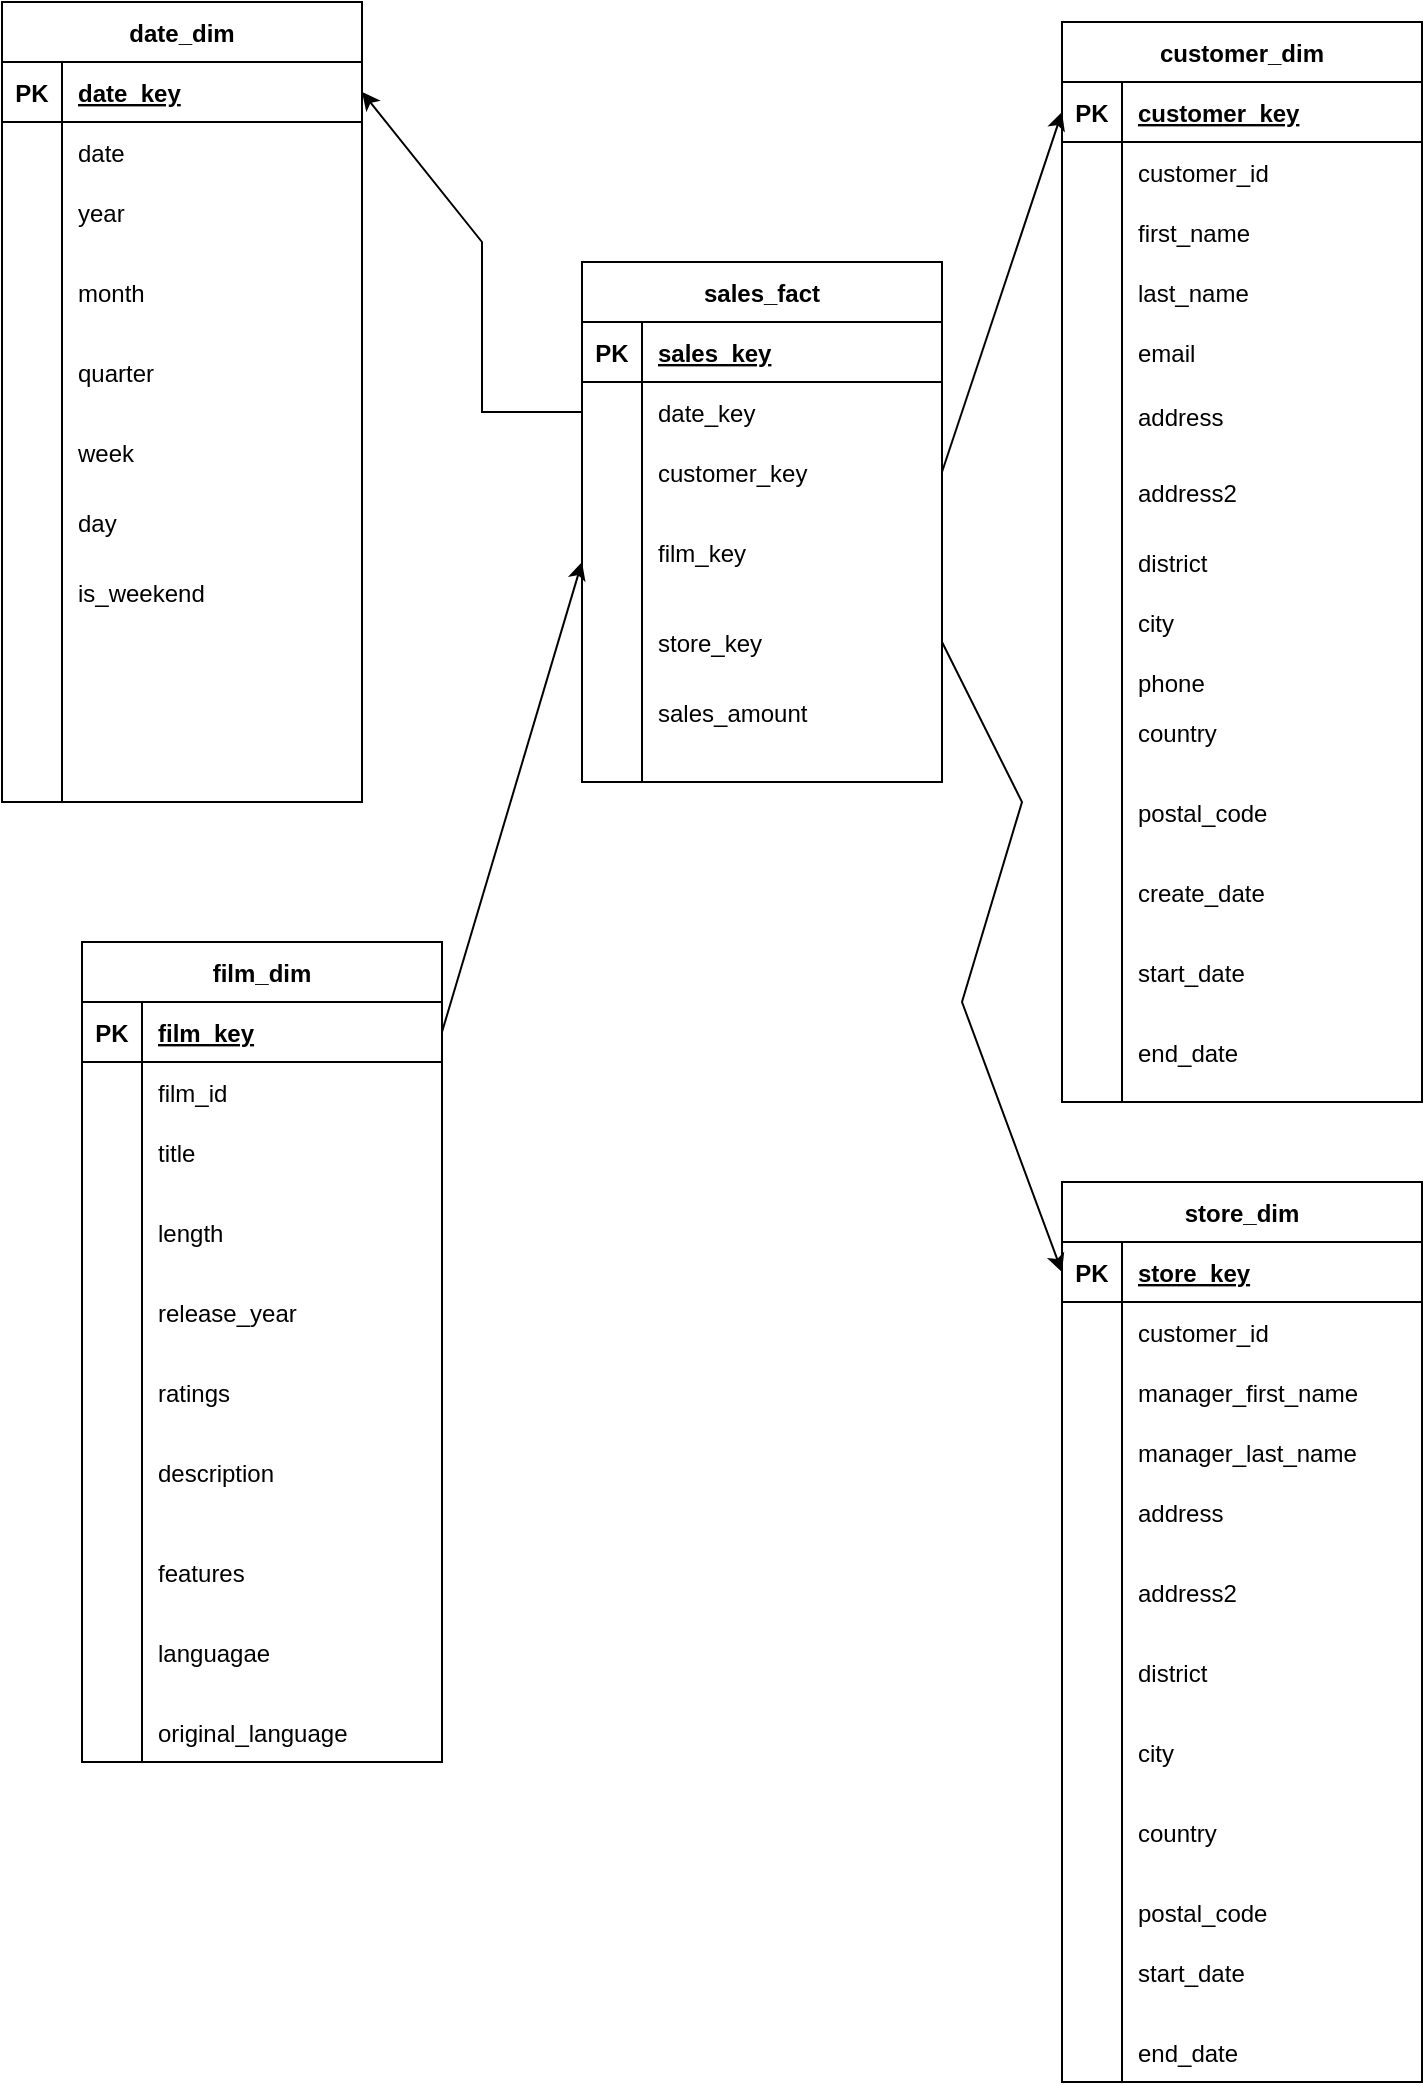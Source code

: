 <mxfile version="16.4.5" type="device"><diagram id="9Y5max2VzFzfJy3oanhc" name="Page-1"><mxGraphModel dx="865" dy="456" grid="1" gridSize="10" guides="1" tooltips="1" connect="1" arrows="1" fold="1" page="1" pageScale="1" pageWidth="850" pageHeight="1100" math="0" shadow="0"><root><mxCell id="0"/><mxCell id="1" parent="0"/><mxCell id="chhJceqfkgniz0hY3S4p-1" value="sales_fact" style="shape=table;startSize=30;container=1;collapsible=1;childLayout=tableLayout;fixedRows=1;rowLines=0;fontStyle=1;align=center;resizeLast=1;" vertex="1" parent="1"><mxGeometry x="330" y="170" width="180" height="260" as="geometry"/></mxCell><mxCell id="chhJceqfkgniz0hY3S4p-2" value="" style="shape=tableRow;horizontal=0;startSize=0;swimlaneHead=0;swimlaneBody=0;fillColor=none;collapsible=0;dropTarget=0;points=[[0,0.5],[1,0.5]];portConstraint=eastwest;top=0;left=0;right=0;bottom=1;" vertex="1" parent="chhJceqfkgniz0hY3S4p-1"><mxGeometry y="30" width="180" height="30" as="geometry"/></mxCell><mxCell id="chhJceqfkgniz0hY3S4p-3" value="PK" style="shape=partialRectangle;connectable=0;fillColor=none;top=0;left=0;bottom=0;right=0;fontStyle=1;overflow=hidden;" vertex="1" parent="chhJceqfkgniz0hY3S4p-2"><mxGeometry width="30" height="30" as="geometry"><mxRectangle width="30" height="30" as="alternateBounds"/></mxGeometry></mxCell><mxCell id="chhJceqfkgniz0hY3S4p-4" value="sales_key" style="shape=partialRectangle;connectable=0;fillColor=none;top=0;left=0;bottom=0;right=0;align=left;spacingLeft=6;fontStyle=5;overflow=hidden;" vertex="1" parent="chhJceqfkgniz0hY3S4p-2"><mxGeometry x="30" width="150" height="30" as="geometry"><mxRectangle width="150" height="30" as="alternateBounds"/></mxGeometry></mxCell><mxCell id="chhJceqfkgniz0hY3S4p-5" value="" style="shape=tableRow;horizontal=0;startSize=0;swimlaneHead=0;swimlaneBody=0;fillColor=none;collapsible=0;dropTarget=0;points=[[0,0.5],[1,0.5]];portConstraint=eastwest;top=0;left=0;right=0;bottom=0;" vertex="1" parent="chhJceqfkgniz0hY3S4p-1"><mxGeometry y="60" width="180" height="30" as="geometry"/></mxCell><mxCell id="chhJceqfkgniz0hY3S4p-6" value="" style="shape=partialRectangle;connectable=0;fillColor=none;top=0;left=0;bottom=0;right=0;editable=1;overflow=hidden;" vertex="1" parent="chhJceqfkgniz0hY3S4p-5"><mxGeometry width="30" height="30" as="geometry"><mxRectangle width="30" height="30" as="alternateBounds"/></mxGeometry></mxCell><mxCell id="chhJceqfkgniz0hY3S4p-7" value="date_key" style="shape=partialRectangle;connectable=0;fillColor=none;top=0;left=0;bottom=0;right=0;align=left;spacingLeft=6;overflow=hidden;" vertex="1" parent="chhJceqfkgniz0hY3S4p-5"><mxGeometry x="30" width="150" height="30" as="geometry"><mxRectangle width="150" height="30" as="alternateBounds"/></mxGeometry></mxCell><mxCell id="chhJceqfkgniz0hY3S4p-8" value="" style="shape=tableRow;horizontal=0;startSize=0;swimlaneHead=0;swimlaneBody=0;fillColor=none;collapsible=0;dropTarget=0;points=[[0,0.5],[1,0.5]];portConstraint=eastwest;top=0;left=0;right=0;bottom=0;" vertex="1" parent="chhJceqfkgniz0hY3S4p-1"><mxGeometry y="90" width="180" height="30" as="geometry"/></mxCell><mxCell id="chhJceqfkgniz0hY3S4p-9" value="" style="shape=partialRectangle;connectable=0;fillColor=none;top=0;left=0;bottom=0;right=0;editable=1;overflow=hidden;" vertex="1" parent="chhJceqfkgniz0hY3S4p-8"><mxGeometry width="30" height="30" as="geometry"><mxRectangle width="30" height="30" as="alternateBounds"/></mxGeometry></mxCell><mxCell id="chhJceqfkgniz0hY3S4p-10" value="customer_key" style="shape=partialRectangle;connectable=0;fillColor=none;top=0;left=0;bottom=0;right=0;align=left;spacingLeft=6;overflow=hidden;" vertex="1" parent="chhJceqfkgniz0hY3S4p-8"><mxGeometry x="30" width="150" height="30" as="geometry"><mxRectangle width="150" height="30" as="alternateBounds"/></mxGeometry></mxCell><mxCell id="chhJceqfkgniz0hY3S4p-11" value="" style="shape=tableRow;horizontal=0;startSize=0;swimlaneHead=0;swimlaneBody=0;fillColor=none;collapsible=0;dropTarget=0;points=[[0,0.5],[1,0.5]];portConstraint=eastwest;top=0;left=0;right=0;bottom=0;" vertex="1" parent="chhJceqfkgniz0hY3S4p-1"><mxGeometry y="120" width="180" height="140" as="geometry"/></mxCell><mxCell id="chhJceqfkgniz0hY3S4p-12" value="" style="shape=partialRectangle;connectable=0;fillColor=none;top=0;left=0;bottom=0;right=0;editable=1;overflow=hidden;" vertex="1" parent="chhJceqfkgniz0hY3S4p-11"><mxGeometry width="30" height="140" as="geometry"><mxRectangle width="30" height="140" as="alternateBounds"/></mxGeometry></mxCell><mxCell id="chhJceqfkgniz0hY3S4p-13" value="store_key" style="shape=partialRectangle;connectable=0;fillColor=none;top=0;left=0;bottom=0;right=0;align=left;spacingLeft=6;overflow=hidden;" vertex="1" parent="chhJceqfkgniz0hY3S4p-11"><mxGeometry x="30" width="150" height="140" as="geometry"><mxRectangle width="150" height="140" as="alternateBounds"/></mxGeometry></mxCell><mxCell id="chhJceqfkgniz0hY3S4p-14" value="date_dim" style="shape=table;startSize=30;container=1;collapsible=1;childLayout=tableLayout;fixedRows=1;rowLines=0;fontStyle=1;align=center;resizeLast=1;" vertex="1" parent="1"><mxGeometry x="40" y="40" width="180" height="400" as="geometry"/></mxCell><mxCell id="chhJceqfkgniz0hY3S4p-15" value="" style="shape=tableRow;horizontal=0;startSize=0;swimlaneHead=0;swimlaneBody=0;fillColor=none;collapsible=0;dropTarget=0;points=[[0,0.5],[1,0.5]];portConstraint=eastwest;top=0;left=0;right=0;bottom=1;" vertex="1" parent="chhJceqfkgniz0hY3S4p-14"><mxGeometry y="30" width="180" height="30" as="geometry"/></mxCell><mxCell id="chhJceqfkgniz0hY3S4p-16" value="PK" style="shape=partialRectangle;connectable=0;fillColor=none;top=0;left=0;bottom=0;right=0;fontStyle=1;overflow=hidden;" vertex="1" parent="chhJceqfkgniz0hY3S4p-15"><mxGeometry width="30" height="30" as="geometry"><mxRectangle width="30" height="30" as="alternateBounds"/></mxGeometry></mxCell><mxCell id="chhJceqfkgniz0hY3S4p-17" value="date_key" style="shape=partialRectangle;connectable=0;fillColor=none;top=0;left=0;bottom=0;right=0;align=left;spacingLeft=6;fontStyle=5;overflow=hidden;" vertex="1" parent="chhJceqfkgniz0hY3S4p-15"><mxGeometry x="30" width="150" height="30" as="geometry"><mxRectangle width="150" height="30" as="alternateBounds"/></mxGeometry></mxCell><mxCell id="chhJceqfkgniz0hY3S4p-18" value="" style="shape=tableRow;horizontal=0;startSize=0;swimlaneHead=0;swimlaneBody=0;fillColor=none;collapsible=0;dropTarget=0;points=[[0,0.5],[1,0.5]];portConstraint=eastwest;top=0;left=0;right=0;bottom=0;" vertex="1" parent="chhJceqfkgniz0hY3S4p-14"><mxGeometry y="60" width="180" height="30" as="geometry"/></mxCell><mxCell id="chhJceqfkgniz0hY3S4p-19" value="" style="shape=partialRectangle;connectable=0;fillColor=none;top=0;left=0;bottom=0;right=0;editable=1;overflow=hidden;" vertex="1" parent="chhJceqfkgniz0hY3S4p-18"><mxGeometry width="30" height="30" as="geometry"><mxRectangle width="30" height="30" as="alternateBounds"/></mxGeometry></mxCell><mxCell id="chhJceqfkgniz0hY3S4p-20" value="date" style="shape=partialRectangle;connectable=0;fillColor=none;top=0;left=0;bottom=0;right=0;align=left;spacingLeft=6;overflow=hidden;" vertex="1" parent="chhJceqfkgniz0hY3S4p-18"><mxGeometry x="30" width="150" height="30" as="geometry"><mxRectangle width="150" height="30" as="alternateBounds"/></mxGeometry></mxCell><mxCell id="chhJceqfkgniz0hY3S4p-21" value="" style="shape=tableRow;horizontal=0;startSize=0;swimlaneHead=0;swimlaneBody=0;fillColor=none;collapsible=0;dropTarget=0;points=[[0,0.5],[1,0.5]];portConstraint=eastwest;top=0;left=0;right=0;bottom=0;" vertex="1" parent="chhJceqfkgniz0hY3S4p-14"><mxGeometry y="90" width="180" height="30" as="geometry"/></mxCell><mxCell id="chhJceqfkgniz0hY3S4p-22" value="" style="shape=partialRectangle;connectable=0;fillColor=none;top=0;left=0;bottom=0;right=0;editable=1;overflow=hidden;" vertex="1" parent="chhJceqfkgniz0hY3S4p-21"><mxGeometry width="30" height="30" as="geometry"><mxRectangle width="30" height="30" as="alternateBounds"/></mxGeometry></mxCell><mxCell id="chhJceqfkgniz0hY3S4p-23" value="year" style="shape=partialRectangle;connectable=0;fillColor=none;top=0;left=0;bottom=0;right=0;align=left;spacingLeft=6;overflow=hidden;" vertex="1" parent="chhJceqfkgniz0hY3S4p-21"><mxGeometry x="30" width="150" height="30" as="geometry"><mxRectangle width="150" height="30" as="alternateBounds"/></mxGeometry></mxCell><mxCell id="chhJceqfkgniz0hY3S4p-24" value="" style="shape=tableRow;horizontal=0;startSize=0;swimlaneHead=0;swimlaneBody=0;fillColor=none;collapsible=0;dropTarget=0;points=[[0,0.5],[1,0.5]];portConstraint=eastwest;top=0;left=0;right=0;bottom=0;" vertex="1" parent="chhJceqfkgniz0hY3S4p-14"><mxGeometry y="120" width="180" height="280" as="geometry"/></mxCell><mxCell id="chhJceqfkgniz0hY3S4p-25" value="" style="shape=partialRectangle;connectable=0;fillColor=none;top=0;left=0;bottom=0;right=0;editable=1;overflow=hidden;" vertex="1" parent="chhJceqfkgniz0hY3S4p-24"><mxGeometry width="30" height="280" as="geometry"><mxRectangle width="30" height="280" as="alternateBounds"/></mxGeometry></mxCell><mxCell id="chhJceqfkgniz0hY3S4p-26" value="day" style="shape=partialRectangle;connectable=0;fillColor=none;top=0;left=0;bottom=0;right=0;align=left;spacingLeft=6;overflow=hidden;" vertex="1" parent="chhJceqfkgniz0hY3S4p-24"><mxGeometry x="30" width="150" height="280" as="geometry"><mxRectangle width="150" height="280" as="alternateBounds"/></mxGeometry></mxCell><mxCell id="chhJceqfkgniz0hY3S4p-27" value="film_dim" style="shape=table;startSize=30;container=1;collapsible=1;childLayout=tableLayout;fixedRows=1;rowLines=0;fontStyle=1;align=center;resizeLast=1;" vertex="1" parent="1"><mxGeometry x="80" y="510" width="180" height="410" as="geometry"/></mxCell><mxCell id="chhJceqfkgniz0hY3S4p-28" value="" style="shape=tableRow;horizontal=0;startSize=0;swimlaneHead=0;swimlaneBody=0;fillColor=none;collapsible=0;dropTarget=0;points=[[0,0.5],[1,0.5]];portConstraint=eastwest;top=0;left=0;right=0;bottom=1;" vertex="1" parent="chhJceqfkgniz0hY3S4p-27"><mxGeometry y="30" width="180" height="30" as="geometry"/></mxCell><mxCell id="chhJceqfkgniz0hY3S4p-29" value="PK" style="shape=partialRectangle;connectable=0;fillColor=none;top=0;left=0;bottom=0;right=0;fontStyle=1;overflow=hidden;" vertex="1" parent="chhJceqfkgniz0hY3S4p-28"><mxGeometry width="30" height="30" as="geometry"><mxRectangle width="30" height="30" as="alternateBounds"/></mxGeometry></mxCell><mxCell id="chhJceqfkgniz0hY3S4p-30" value="film_key" style="shape=partialRectangle;connectable=0;fillColor=none;top=0;left=0;bottom=0;right=0;align=left;spacingLeft=6;fontStyle=5;overflow=hidden;" vertex="1" parent="chhJceqfkgniz0hY3S4p-28"><mxGeometry x="30" width="150" height="30" as="geometry"><mxRectangle width="150" height="30" as="alternateBounds"/></mxGeometry></mxCell><mxCell id="chhJceqfkgniz0hY3S4p-31" value="" style="shape=tableRow;horizontal=0;startSize=0;swimlaneHead=0;swimlaneBody=0;fillColor=none;collapsible=0;dropTarget=0;points=[[0,0.5],[1,0.5]];portConstraint=eastwest;top=0;left=0;right=0;bottom=0;" vertex="1" parent="chhJceqfkgniz0hY3S4p-27"><mxGeometry y="60" width="180" height="30" as="geometry"/></mxCell><mxCell id="chhJceqfkgniz0hY3S4p-32" value="" style="shape=partialRectangle;connectable=0;fillColor=none;top=0;left=0;bottom=0;right=0;editable=1;overflow=hidden;" vertex="1" parent="chhJceqfkgniz0hY3S4p-31"><mxGeometry width="30" height="30" as="geometry"><mxRectangle width="30" height="30" as="alternateBounds"/></mxGeometry></mxCell><mxCell id="chhJceqfkgniz0hY3S4p-33" value="film_id" style="shape=partialRectangle;connectable=0;fillColor=none;top=0;left=0;bottom=0;right=0;align=left;spacingLeft=6;overflow=hidden;" vertex="1" parent="chhJceqfkgniz0hY3S4p-31"><mxGeometry x="30" width="150" height="30" as="geometry"><mxRectangle width="150" height="30" as="alternateBounds"/></mxGeometry></mxCell><mxCell id="chhJceqfkgniz0hY3S4p-34" value="" style="shape=tableRow;horizontal=0;startSize=0;swimlaneHead=0;swimlaneBody=0;fillColor=none;collapsible=0;dropTarget=0;points=[[0,0.5],[1,0.5]];portConstraint=eastwest;top=0;left=0;right=0;bottom=0;" vertex="1" parent="chhJceqfkgniz0hY3S4p-27"><mxGeometry y="90" width="180" height="30" as="geometry"/></mxCell><mxCell id="chhJceqfkgniz0hY3S4p-35" value="" style="shape=partialRectangle;connectable=0;fillColor=none;top=0;left=0;bottom=0;right=0;editable=1;overflow=hidden;" vertex="1" parent="chhJceqfkgniz0hY3S4p-34"><mxGeometry width="30" height="30" as="geometry"><mxRectangle width="30" height="30" as="alternateBounds"/></mxGeometry></mxCell><mxCell id="chhJceqfkgniz0hY3S4p-36" value="title" style="shape=partialRectangle;connectable=0;fillColor=none;top=0;left=0;bottom=0;right=0;align=left;spacingLeft=6;overflow=hidden;" vertex="1" parent="chhJceqfkgniz0hY3S4p-34"><mxGeometry x="30" width="150" height="30" as="geometry"><mxRectangle width="150" height="30" as="alternateBounds"/></mxGeometry></mxCell><mxCell id="chhJceqfkgniz0hY3S4p-37" value="" style="shape=tableRow;horizontal=0;startSize=0;swimlaneHead=0;swimlaneBody=0;fillColor=none;collapsible=0;dropTarget=0;points=[[0,0.5],[1,0.5]];portConstraint=eastwest;top=0;left=0;right=0;bottom=0;" vertex="1" parent="chhJceqfkgniz0hY3S4p-27"><mxGeometry y="120" width="180" height="290" as="geometry"/></mxCell><mxCell id="chhJceqfkgniz0hY3S4p-38" value="" style="shape=partialRectangle;connectable=0;fillColor=none;top=0;left=0;bottom=0;right=0;editable=1;overflow=hidden;" vertex="1" parent="chhJceqfkgniz0hY3S4p-37"><mxGeometry width="30" height="290" as="geometry"><mxRectangle width="30" height="290" as="alternateBounds"/></mxGeometry></mxCell><mxCell id="chhJceqfkgniz0hY3S4p-39" value="description" style="shape=partialRectangle;connectable=0;fillColor=none;top=0;left=0;bottom=0;right=0;align=left;spacingLeft=6;overflow=hidden;" vertex="1" parent="chhJceqfkgniz0hY3S4p-37"><mxGeometry x="30" width="150" height="290" as="geometry"><mxRectangle width="150" height="290" as="alternateBounds"/></mxGeometry></mxCell><mxCell id="chhJceqfkgniz0hY3S4p-53" value="customer_dim" style="shape=table;startSize=30;container=1;collapsible=1;childLayout=tableLayout;fixedRows=1;rowLines=0;fontStyle=1;align=center;resizeLast=1;" vertex="1" parent="1"><mxGeometry x="570" y="50" width="180" height="540" as="geometry"/></mxCell><mxCell id="chhJceqfkgniz0hY3S4p-54" value="" style="shape=tableRow;horizontal=0;startSize=0;swimlaneHead=0;swimlaneBody=0;fillColor=none;collapsible=0;dropTarget=0;points=[[0,0.5],[1,0.5]];portConstraint=eastwest;top=0;left=0;right=0;bottom=1;" vertex="1" parent="chhJceqfkgniz0hY3S4p-53"><mxGeometry y="30" width="180" height="30" as="geometry"/></mxCell><mxCell id="chhJceqfkgniz0hY3S4p-55" value="PK" style="shape=partialRectangle;connectable=0;fillColor=none;top=0;left=0;bottom=0;right=0;fontStyle=1;overflow=hidden;" vertex="1" parent="chhJceqfkgniz0hY3S4p-54"><mxGeometry width="30" height="30" as="geometry"><mxRectangle width="30" height="30" as="alternateBounds"/></mxGeometry></mxCell><mxCell id="chhJceqfkgniz0hY3S4p-56" value="customer_key" style="shape=partialRectangle;connectable=0;fillColor=none;top=0;left=0;bottom=0;right=0;align=left;spacingLeft=6;fontStyle=5;overflow=hidden;" vertex="1" parent="chhJceqfkgniz0hY3S4p-54"><mxGeometry x="30" width="150" height="30" as="geometry"><mxRectangle width="150" height="30" as="alternateBounds"/></mxGeometry></mxCell><mxCell id="chhJceqfkgniz0hY3S4p-57" value="" style="shape=tableRow;horizontal=0;startSize=0;swimlaneHead=0;swimlaneBody=0;fillColor=none;collapsible=0;dropTarget=0;points=[[0,0.5],[1,0.5]];portConstraint=eastwest;top=0;left=0;right=0;bottom=0;" vertex="1" parent="chhJceqfkgniz0hY3S4p-53"><mxGeometry y="60" width="180" height="30" as="geometry"/></mxCell><mxCell id="chhJceqfkgniz0hY3S4p-58" value="" style="shape=partialRectangle;connectable=0;fillColor=none;top=0;left=0;bottom=0;right=0;editable=1;overflow=hidden;" vertex="1" parent="chhJceqfkgniz0hY3S4p-57"><mxGeometry width="30" height="30" as="geometry"><mxRectangle width="30" height="30" as="alternateBounds"/></mxGeometry></mxCell><mxCell id="chhJceqfkgniz0hY3S4p-59" value="customer_id" style="shape=partialRectangle;connectable=0;fillColor=none;top=0;left=0;bottom=0;right=0;align=left;spacingLeft=6;overflow=hidden;" vertex="1" parent="chhJceqfkgniz0hY3S4p-57"><mxGeometry x="30" width="150" height="30" as="geometry"><mxRectangle width="150" height="30" as="alternateBounds"/></mxGeometry></mxCell><mxCell id="chhJceqfkgniz0hY3S4p-60" value="" style="shape=tableRow;horizontal=0;startSize=0;swimlaneHead=0;swimlaneBody=0;fillColor=none;collapsible=0;dropTarget=0;points=[[0,0.5],[1,0.5]];portConstraint=eastwest;top=0;left=0;right=0;bottom=0;" vertex="1" parent="chhJceqfkgniz0hY3S4p-53"><mxGeometry y="90" width="180" height="30" as="geometry"/></mxCell><mxCell id="chhJceqfkgniz0hY3S4p-61" value="" style="shape=partialRectangle;connectable=0;fillColor=none;top=0;left=0;bottom=0;right=0;editable=1;overflow=hidden;" vertex="1" parent="chhJceqfkgniz0hY3S4p-60"><mxGeometry width="30" height="30" as="geometry"><mxRectangle width="30" height="30" as="alternateBounds"/></mxGeometry></mxCell><mxCell id="chhJceqfkgniz0hY3S4p-62" value="first_name" style="shape=partialRectangle;connectable=0;fillColor=none;top=0;left=0;bottom=0;right=0;align=left;spacingLeft=6;overflow=hidden;" vertex="1" parent="chhJceqfkgniz0hY3S4p-60"><mxGeometry x="30" width="150" height="30" as="geometry"><mxRectangle width="150" height="30" as="alternateBounds"/></mxGeometry></mxCell><mxCell id="chhJceqfkgniz0hY3S4p-63" value="" style="shape=tableRow;horizontal=0;startSize=0;swimlaneHead=0;swimlaneBody=0;fillColor=none;collapsible=0;dropTarget=0;points=[[0,0.5],[1,0.5]];portConstraint=eastwest;top=0;left=0;right=0;bottom=0;" vertex="1" parent="chhJceqfkgniz0hY3S4p-53"><mxGeometry y="120" width="180" height="420" as="geometry"/></mxCell><mxCell id="chhJceqfkgniz0hY3S4p-64" value="" style="shape=partialRectangle;connectable=0;fillColor=none;top=0;left=0;bottom=0;right=0;editable=1;overflow=hidden;" vertex="1" parent="chhJceqfkgniz0hY3S4p-63"><mxGeometry width="30" height="420" as="geometry"><mxRectangle width="30" height="420" as="alternateBounds"/></mxGeometry></mxCell><mxCell id="chhJceqfkgniz0hY3S4p-65" value="phone" style="shape=partialRectangle;connectable=0;fillColor=none;top=0;left=0;bottom=0;right=0;align=left;spacingLeft=6;overflow=hidden;" vertex="1" parent="chhJceqfkgniz0hY3S4p-63"><mxGeometry x="30" width="150" height="420" as="geometry"><mxRectangle width="150" height="420" as="alternateBounds"/></mxGeometry></mxCell><mxCell id="chhJceqfkgniz0hY3S4p-99" value="city" style="shape=partialRectangle;connectable=0;fillColor=none;top=0;left=0;bottom=0;right=0;align=left;spacingLeft=6;overflow=hidden;" vertex="1" parent="1"><mxGeometry x="600" y="335" width="150" height="30" as="geometry"><mxRectangle width="150" height="30" as="alternateBounds"/></mxGeometry></mxCell><mxCell id="chhJceqfkgniz0hY3S4p-100" value="address" style="shape=partialRectangle;connectable=0;fillColor=none;top=0;left=0;bottom=0;right=0;align=left;spacingLeft=6;overflow=hidden;" vertex="1" parent="1"><mxGeometry x="600" y="232" width="150" height="30" as="geometry"><mxRectangle width="150" height="30" as="alternateBounds"/></mxGeometry></mxCell><mxCell id="chhJceqfkgniz0hY3S4p-101" value="email" style="shape=partialRectangle;connectable=0;fillColor=none;top=0;left=0;bottom=0;right=0;align=left;spacingLeft=6;overflow=hidden;" vertex="1" parent="1"><mxGeometry x="600" y="200" width="150" height="30" as="geometry"><mxRectangle width="150" height="30" as="alternateBounds"/></mxGeometry></mxCell><mxCell id="chhJceqfkgniz0hY3S4p-102" value="country" style="shape=partialRectangle;connectable=0;fillColor=none;top=0;left=0;bottom=0;right=0;align=left;spacingLeft=6;overflow=hidden;" vertex="1" parent="1"><mxGeometry x="600" y="390" width="150" height="30" as="geometry"><mxRectangle width="150" height="30" as="alternateBounds"/></mxGeometry></mxCell><mxCell id="chhJceqfkgniz0hY3S4p-103" value="postal_code" style="shape=partialRectangle;connectable=0;fillColor=none;top=0;left=0;bottom=0;right=0;align=left;spacingLeft=6;overflow=hidden;" vertex="1" parent="1"><mxGeometry x="600" y="430" width="150" height="30" as="geometry"><mxRectangle width="150" height="30" as="alternateBounds"/></mxGeometry></mxCell><mxCell id="chhJceqfkgniz0hY3S4p-104" value="start_date" style="shape=partialRectangle;connectable=0;fillColor=none;top=0;left=0;bottom=0;right=0;align=left;spacingLeft=6;overflow=hidden;" vertex="1" parent="1"><mxGeometry x="600" y="510" width="150" height="30" as="geometry"><mxRectangle width="150" height="30" as="alternateBounds"/></mxGeometry></mxCell><mxCell id="chhJceqfkgniz0hY3S4p-105" value="end_date" style="shape=partialRectangle;connectable=0;fillColor=none;top=0;left=0;bottom=0;right=0;align=left;spacingLeft=6;overflow=hidden;" vertex="1" parent="1"><mxGeometry x="600" y="540" width="150" height="50" as="geometry"><mxRectangle width="150" height="30" as="alternateBounds"/></mxGeometry></mxCell><mxCell id="chhJceqfkgniz0hY3S4p-106" value="create_date" style="shape=partialRectangle;connectable=0;fillColor=none;top=0;left=0;bottom=0;right=0;align=left;spacingLeft=6;overflow=hidden;" vertex="1" parent="1"><mxGeometry x="600" y="470" width="150" height="30" as="geometry"><mxRectangle width="150" height="30" as="alternateBounds"/></mxGeometry></mxCell><mxCell id="chhJceqfkgniz0hY3S4p-107" value="address2" style="shape=partialRectangle;connectable=0;fillColor=none;top=0;left=0;bottom=0;right=0;align=left;spacingLeft=6;overflow=hidden;" vertex="1" parent="1"><mxGeometry x="600" y="270" width="150" height="30" as="geometry"><mxRectangle width="150" height="30" as="alternateBounds"/></mxGeometry></mxCell><mxCell id="chhJceqfkgniz0hY3S4p-108" value="district" style="shape=partialRectangle;connectable=0;fillColor=none;top=0;left=0;bottom=0;right=0;align=left;spacingLeft=6;overflow=hidden;" vertex="1" parent="1"><mxGeometry x="600" y="305" width="150" height="30" as="geometry"><mxRectangle width="150" height="30" as="alternateBounds"/></mxGeometry></mxCell><mxCell id="chhJceqfkgniz0hY3S4p-109" value="store_dim" style="shape=table;startSize=30;container=1;collapsible=1;childLayout=tableLayout;fixedRows=1;rowLines=0;fontStyle=1;align=center;resizeLast=1;" vertex="1" parent="1"><mxGeometry x="570" y="630" width="180" height="450" as="geometry"/></mxCell><mxCell id="chhJceqfkgniz0hY3S4p-110" value="" style="shape=tableRow;horizontal=0;startSize=0;swimlaneHead=0;swimlaneBody=0;fillColor=none;collapsible=0;dropTarget=0;points=[[0,0.5],[1,0.5]];portConstraint=eastwest;top=0;left=0;right=0;bottom=1;" vertex="1" parent="chhJceqfkgniz0hY3S4p-109"><mxGeometry y="30" width="180" height="30" as="geometry"/></mxCell><mxCell id="chhJceqfkgniz0hY3S4p-111" value="PK" style="shape=partialRectangle;connectable=0;fillColor=none;top=0;left=0;bottom=0;right=0;fontStyle=1;overflow=hidden;" vertex="1" parent="chhJceqfkgniz0hY3S4p-110"><mxGeometry width="30" height="30" as="geometry"><mxRectangle width="30" height="30" as="alternateBounds"/></mxGeometry></mxCell><mxCell id="chhJceqfkgniz0hY3S4p-112" value="store_key" style="shape=partialRectangle;connectable=0;fillColor=none;top=0;left=0;bottom=0;right=0;align=left;spacingLeft=6;fontStyle=5;overflow=hidden;" vertex="1" parent="chhJceqfkgniz0hY3S4p-110"><mxGeometry x="30" width="150" height="30" as="geometry"><mxRectangle width="150" height="30" as="alternateBounds"/></mxGeometry></mxCell><mxCell id="chhJceqfkgniz0hY3S4p-113" value="" style="shape=tableRow;horizontal=0;startSize=0;swimlaneHead=0;swimlaneBody=0;fillColor=none;collapsible=0;dropTarget=0;points=[[0,0.5],[1,0.5]];portConstraint=eastwest;top=0;left=0;right=0;bottom=0;" vertex="1" parent="chhJceqfkgniz0hY3S4p-109"><mxGeometry y="60" width="180" height="30" as="geometry"/></mxCell><mxCell id="chhJceqfkgniz0hY3S4p-114" value="" style="shape=partialRectangle;connectable=0;fillColor=none;top=0;left=0;bottom=0;right=0;editable=1;overflow=hidden;" vertex="1" parent="chhJceqfkgniz0hY3S4p-113"><mxGeometry width="30" height="30" as="geometry"><mxRectangle width="30" height="30" as="alternateBounds"/></mxGeometry></mxCell><mxCell id="chhJceqfkgniz0hY3S4p-115" value="customer_id" style="shape=partialRectangle;connectable=0;fillColor=none;top=0;left=0;bottom=0;right=0;align=left;spacingLeft=6;overflow=hidden;" vertex="1" parent="chhJceqfkgniz0hY3S4p-113"><mxGeometry x="30" width="150" height="30" as="geometry"><mxRectangle width="150" height="30" as="alternateBounds"/></mxGeometry></mxCell><mxCell id="chhJceqfkgniz0hY3S4p-116" value="" style="shape=tableRow;horizontal=0;startSize=0;swimlaneHead=0;swimlaneBody=0;fillColor=none;collapsible=0;dropTarget=0;points=[[0,0.5],[1,0.5]];portConstraint=eastwest;top=0;left=0;right=0;bottom=0;" vertex="1" parent="chhJceqfkgniz0hY3S4p-109"><mxGeometry y="90" width="180" height="30" as="geometry"/></mxCell><mxCell id="chhJceqfkgniz0hY3S4p-117" value="" style="shape=partialRectangle;connectable=0;fillColor=none;top=0;left=0;bottom=0;right=0;editable=1;overflow=hidden;" vertex="1" parent="chhJceqfkgniz0hY3S4p-116"><mxGeometry width="30" height="30" as="geometry"><mxRectangle width="30" height="30" as="alternateBounds"/></mxGeometry></mxCell><mxCell id="chhJceqfkgniz0hY3S4p-118" value="manager_first_name" style="shape=partialRectangle;connectable=0;fillColor=none;top=0;left=0;bottom=0;right=0;align=left;spacingLeft=6;overflow=hidden;" vertex="1" parent="chhJceqfkgniz0hY3S4p-116"><mxGeometry x="30" width="150" height="30" as="geometry"><mxRectangle width="150" height="30" as="alternateBounds"/></mxGeometry></mxCell><mxCell id="chhJceqfkgniz0hY3S4p-119" value="" style="shape=tableRow;horizontal=0;startSize=0;swimlaneHead=0;swimlaneBody=0;fillColor=none;collapsible=0;dropTarget=0;points=[[0,0.5],[1,0.5]];portConstraint=eastwest;top=0;left=0;right=0;bottom=0;" vertex="1" parent="chhJceqfkgniz0hY3S4p-109"><mxGeometry y="120" width="180" height="330" as="geometry"/></mxCell><mxCell id="chhJceqfkgniz0hY3S4p-120" value="" style="shape=partialRectangle;connectable=0;fillColor=none;top=0;left=0;bottom=0;right=0;editable=1;overflow=hidden;" vertex="1" parent="chhJceqfkgniz0hY3S4p-119"><mxGeometry width="30" height="330" as="geometry"><mxRectangle width="30" height="330" as="alternateBounds"/></mxGeometry></mxCell><mxCell id="chhJceqfkgniz0hY3S4p-121" value="" style="shape=partialRectangle;connectable=0;fillColor=none;top=0;left=0;bottom=0;right=0;align=left;spacingLeft=6;overflow=hidden;" vertex="1" parent="chhJceqfkgniz0hY3S4p-119"><mxGeometry x="30" width="150" height="330" as="geometry"><mxRectangle width="150" height="330" as="alternateBounds"/></mxGeometry></mxCell><mxCell id="chhJceqfkgniz0hY3S4p-122" value="address" style="shape=partialRectangle;connectable=0;fillColor=none;top=0;left=0;bottom=0;right=0;align=left;spacingLeft=6;overflow=hidden;" vertex="1" parent="1"><mxGeometry x="600" y="780" width="150" height="30" as="geometry"><mxRectangle width="150" height="30" as="alternateBounds"/></mxGeometry></mxCell><mxCell id="chhJceqfkgniz0hY3S4p-123" value="address2" style="shape=partialRectangle;connectable=0;fillColor=none;top=0;left=0;bottom=0;right=0;align=left;spacingLeft=6;overflow=hidden;" vertex="1" parent="1"><mxGeometry x="600" y="820" width="150" height="30" as="geometry"><mxRectangle width="150" height="30" as="alternateBounds"/></mxGeometry></mxCell><mxCell id="chhJceqfkgniz0hY3S4p-124" value="district" style="shape=partialRectangle;connectable=0;fillColor=none;top=0;left=0;bottom=0;right=0;align=left;spacingLeft=6;overflow=hidden;" vertex="1" parent="1"><mxGeometry x="600" y="860" width="150" height="30" as="geometry"><mxRectangle width="150" height="30" as="alternateBounds"/></mxGeometry></mxCell><mxCell id="chhJceqfkgniz0hY3S4p-125" value="city" style="shape=partialRectangle;connectable=0;fillColor=none;top=0;left=0;bottom=0;right=0;align=left;spacingLeft=6;overflow=hidden;" vertex="1" parent="1"><mxGeometry x="600" y="900" width="150" height="30" as="geometry"><mxRectangle width="150" height="30" as="alternateBounds"/></mxGeometry></mxCell><mxCell id="chhJceqfkgniz0hY3S4p-126" value="country" style="shape=partialRectangle;connectable=0;fillColor=none;top=0;left=0;bottom=0;right=0;align=left;spacingLeft=6;overflow=hidden;" vertex="1" parent="1"><mxGeometry x="600" y="940" width="150" height="30" as="geometry"><mxRectangle width="150" height="30" as="alternateBounds"/></mxGeometry></mxCell><mxCell id="chhJceqfkgniz0hY3S4p-127" value="postal_code" style="shape=partialRectangle;connectable=0;fillColor=none;top=0;left=0;bottom=0;right=0;align=left;spacingLeft=6;overflow=hidden;" vertex="1" parent="1"><mxGeometry x="600" y="980" width="150" height="30" as="geometry"><mxRectangle width="150" height="30" as="alternateBounds"/></mxGeometry></mxCell><mxCell id="chhJceqfkgniz0hY3S4p-128" value="start_date" style="shape=partialRectangle;connectable=0;fillColor=none;top=0;left=0;bottom=0;right=0;align=left;spacingLeft=6;overflow=hidden;" vertex="1" parent="1"><mxGeometry x="600" y="1010" width="150" height="30" as="geometry"><mxRectangle width="150" height="30" as="alternateBounds"/></mxGeometry></mxCell><mxCell id="chhJceqfkgniz0hY3S4p-129" value="end_date" style="shape=partialRectangle;connectable=0;fillColor=none;top=0;left=0;bottom=0;right=0;align=left;spacingLeft=6;overflow=hidden;" vertex="1" parent="1"><mxGeometry x="600" y="1050" width="150" height="30" as="geometry"><mxRectangle width="150" height="30" as="alternateBounds"/></mxGeometry></mxCell><mxCell id="chhJceqfkgniz0hY3S4p-132" value="release_year" style="shape=partialRectangle;connectable=0;fillColor=none;top=0;left=0;bottom=0;right=0;align=left;spacingLeft=6;overflow=hidden;" vertex="1" parent="1"><mxGeometry x="110" y="680" width="150" height="30" as="geometry"><mxRectangle width="150" height="30" as="alternateBounds"/></mxGeometry></mxCell><mxCell id="chhJceqfkgniz0hY3S4p-133" value="ratings" style="shape=partialRectangle;connectable=0;fillColor=none;top=0;left=0;bottom=0;right=0;align=left;spacingLeft=6;overflow=hidden;" vertex="1" parent="1"><mxGeometry x="110" y="720" width="150" height="30" as="geometry"><mxRectangle width="150" height="30" as="alternateBounds"/></mxGeometry></mxCell><mxCell id="chhJceqfkgniz0hY3S4p-134" value="length" style="shape=partialRectangle;connectable=0;fillColor=none;top=0;left=0;bottom=0;right=0;align=left;spacingLeft=6;overflow=hidden;" vertex="1" parent="1"><mxGeometry x="110" y="640" width="150" height="30" as="geometry"><mxRectangle width="150" height="30" as="alternateBounds"/></mxGeometry></mxCell><mxCell id="chhJceqfkgniz0hY3S4p-135" value="features" style="shape=partialRectangle;connectable=0;fillColor=none;top=0;left=0;bottom=0;right=0;align=left;spacingLeft=6;overflow=hidden;" vertex="1" parent="1"><mxGeometry x="110" y="810" width="150" height="30" as="geometry"><mxRectangle width="150" height="30" as="alternateBounds"/></mxGeometry></mxCell><mxCell id="chhJceqfkgniz0hY3S4p-136" value="languagae" style="shape=partialRectangle;connectable=0;fillColor=none;top=0;left=0;bottom=0;right=0;align=left;spacingLeft=6;overflow=hidden;" vertex="1" parent="1"><mxGeometry x="110" y="850" width="150" height="30" as="geometry"><mxRectangle width="150" height="30" as="alternateBounds"/></mxGeometry></mxCell><mxCell id="chhJceqfkgniz0hY3S4p-137" value="original_language" style="shape=partialRectangle;connectable=0;fillColor=none;top=0;left=0;bottom=0;right=0;align=left;spacingLeft=6;overflow=hidden;" vertex="1" parent="1"><mxGeometry x="110" y="890" width="150" height="30" as="geometry"><mxRectangle width="150" height="30" as="alternateBounds"/></mxGeometry></mxCell><mxCell id="chhJceqfkgniz0hY3S4p-138" value="last_name" style="shape=partialRectangle;connectable=0;fillColor=none;top=0;left=0;bottom=0;right=0;align=left;spacingLeft=6;overflow=hidden;" vertex="1" parent="1"><mxGeometry x="600" y="170" width="150" height="30" as="geometry"><mxRectangle width="150" height="30" as="alternateBounds"/></mxGeometry></mxCell><mxCell id="chhJceqfkgniz0hY3S4p-139" value="manager_last_name" style="shape=partialRectangle;connectable=0;fillColor=none;top=0;left=0;bottom=0;right=0;align=left;spacingLeft=6;overflow=hidden;" vertex="1" parent="1"><mxGeometry x="600" y="750" width="150" height="30" as="geometry"><mxRectangle width="150" height="30" as="alternateBounds"/></mxGeometry></mxCell><mxCell id="chhJceqfkgniz0hY3S4p-141" value="month" style="shape=partialRectangle;connectable=0;fillColor=none;top=0;left=0;bottom=0;right=0;align=left;spacingLeft=6;overflow=hidden;" vertex="1" parent="1"><mxGeometry x="70" y="170" width="150" height="30" as="geometry"><mxRectangle width="150" height="30" as="alternateBounds"/></mxGeometry></mxCell><mxCell id="chhJceqfkgniz0hY3S4p-142" value="week" style="shape=partialRectangle;connectable=0;fillColor=none;top=0;left=0;bottom=0;right=0;align=left;spacingLeft=6;overflow=hidden;" vertex="1" parent="1"><mxGeometry x="70" y="250" width="150" height="30" as="geometry"><mxRectangle width="150" height="30" as="alternateBounds"/></mxGeometry></mxCell><mxCell id="chhJceqfkgniz0hY3S4p-143" value="quarter" style="shape=partialRectangle;connectable=0;fillColor=none;top=0;left=0;bottom=0;right=0;align=left;spacingLeft=6;overflow=hidden;" vertex="1" parent="1"><mxGeometry x="70" y="210" width="150" height="30" as="geometry"><mxRectangle width="150" height="30" as="alternateBounds"/></mxGeometry></mxCell><mxCell id="chhJceqfkgniz0hY3S4p-144" value="is_weekend" style="shape=partialRectangle;connectable=0;fillColor=none;top=0;left=0;bottom=0;right=0;align=left;spacingLeft=6;overflow=hidden;" vertex="1" parent="1"><mxGeometry x="70" y="320" width="150" height="30" as="geometry"><mxRectangle width="150" height="30" as="alternateBounds"/></mxGeometry></mxCell><mxCell id="chhJceqfkgniz0hY3S4p-145" value="film_key" style="shape=partialRectangle;connectable=0;fillColor=none;top=0;left=0;bottom=0;right=0;align=left;spacingLeft=6;overflow=hidden;" vertex="1" parent="1"><mxGeometry x="360" y="300" width="150" height="30" as="geometry"><mxRectangle width="150" height="30" as="alternateBounds"/></mxGeometry></mxCell><mxCell id="chhJceqfkgniz0hY3S4p-146" value="sales_amount" style="shape=partialRectangle;connectable=0;fillColor=none;top=0;left=0;bottom=0;right=0;align=left;spacingLeft=6;overflow=hidden;" vertex="1" parent="1"><mxGeometry x="360" y="380" width="150" height="30" as="geometry"><mxRectangle width="150" height="30" as="alternateBounds"/></mxGeometry></mxCell><mxCell id="chhJceqfkgniz0hY3S4p-147" value="" style="endArrow=classic;html=1;rounded=0;entryX=1;entryY=0.5;entryDx=0;entryDy=0;exitX=0;exitY=0.5;exitDx=0;exitDy=0;" edge="1" parent="1" source="chhJceqfkgniz0hY3S4p-5" target="chhJceqfkgniz0hY3S4p-15"><mxGeometry width="50" height="50" relative="1" as="geometry"><mxPoint x="360" y="400" as="sourcePoint"/><mxPoint x="410" y="350" as="targetPoint"/><Array as="points"><mxPoint x="280" y="245"/><mxPoint x="280" y="160"/></Array></mxGeometry></mxCell><mxCell id="chhJceqfkgniz0hY3S4p-148" value="" style="endArrow=classic;html=1;rounded=0;exitX=1;exitY=0.5;exitDx=0;exitDy=0;entryX=0;entryY=0.214;entryDx=0;entryDy=0;entryPerimeter=0;" edge="1" parent="1" source="chhJceqfkgniz0hY3S4p-28" target="chhJceqfkgniz0hY3S4p-11"><mxGeometry width="50" height="50" relative="1" as="geometry"><mxPoint x="360" y="390" as="sourcePoint"/><mxPoint x="280" y="280" as="targetPoint"/><Array as="points"/></mxGeometry></mxCell><mxCell id="chhJceqfkgniz0hY3S4p-149" value="" style="endArrow=classic;html=1;rounded=0;entryX=0;entryY=0.5;entryDx=0;entryDy=0;exitX=1;exitY=0.5;exitDx=0;exitDy=0;" edge="1" parent="1" source="chhJceqfkgniz0hY3S4p-8" target="chhJceqfkgniz0hY3S4p-54"><mxGeometry width="50" height="50" relative="1" as="geometry"><mxPoint x="520" y="270" as="sourcePoint"/><mxPoint x="410" y="270" as="targetPoint"/></mxGeometry></mxCell><mxCell id="chhJceqfkgniz0hY3S4p-150" value="" style="endArrow=classic;html=1;rounded=0;entryX=0;entryY=0.5;entryDx=0;entryDy=0;exitX=1;exitY=0.5;exitDx=0;exitDy=0;" edge="1" parent="1" source="chhJceqfkgniz0hY3S4p-11" target="chhJceqfkgniz0hY3S4p-110"><mxGeometry width="50" height="50" relative="1" as="geometry"><mxPoint x="520" y="370" as="sourcePoint"/><mxPoint x="540" y="630" as="targetPoint"/><Array as="points"><mxPoint x="550" y="440"/><mxPoint x="520" y="540"/></Array></mxGeometry></mxCell></root></mxGraphModel></diagram></mxfile>